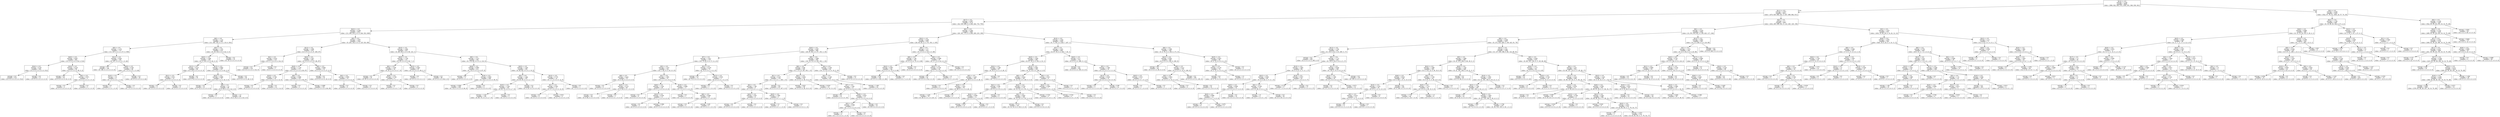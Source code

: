digraph Tree {
node [shape=box] ;
0 [label="X[14] <= 0.5\nentropy = 3.169\nsamples = 8606\nvalue = [996, 922, 940, 974, 1000, 951, 946, 936, 941]"] ;
1 [label="X[11] <= 0.5\nentropy = 2.977\nsamples = 6671\nvalue = [474, 825, 862, 921, 0, 927, 889, 862, 911]"] ;
0 -> 1 [labeldistance=2.5, labelangle=45, headlabel="True"] ;
2 [label="X[17] <= 0.5\nentropy = 2.597\nsamples = 3714\nvalue = [42, 530, 406, 0, 0, 804, 444, 733, 755]"] ;
1 -> 2 ;
3 [label="X[23] <= 0.5\nentropy = 2.249\nsamples = 2031\nvalue = [13, 369, 233, 0, 0, 0, 244, 523, 649]"] ;
2 -> 3 ;
4 [label="X[8] <= 0.5\nentropy = 1.731\nsamples = 989\nvalue = [13, 166, 130, 0, 0, 0, 119, 0, 561]"] ;
3 -> 4 ;
5 [label="X[5] <= 0.5\nentropy = 1.172\nsamples = 775\nvalue = [13, 147, 0, 0, 0, 0, 57, 0, 558]"] ;
4 -> 5 ;
6 [label="X[20] <= 0.5\nentropy = 0.607\nsamples = 583\nvalue = [13, 0, 0, 0, 0, 0, 56, 0, 514]"] ;
5 -> 6 ;
7 [label="X[24] <= 0.5\nentropy = 0.167\nsamples = 525\nvalue = [13, 0, 0, 0, 0, 0, 0, 0, 512]"] ;
6 -> 7 ;
8 [label="entropy = 0.0\nsamples = 512\nvalue = [0, 0, 0, 0, 0, 0, 0, 0, 512]"] ;
7 -> 8 ;
9 [label="entropy = 0.0\nsamples = 13\nvalue = [13, 0, 0, 0, 0, 0, 0, 0, 0]"] ;
7 -> 9 ;
10 [label="X[16] <= 0.5\nentropy = 0.216\nsamples = 58\nvalue = [0, 0, 0, 0, 0, 0, 56, 0, 2]"] ;
6 -> 10 ;
11 [label="entropy = 0.0\nsamples = 53\nvalue = [0, 0, 0, 0, 0, 0, 53, 0, 0]"] ;
10 -> 11 ;
12 [label="X[6] <= 0.5\nentropy = 0.971\nsamples = 5\nvalue = [0, 0, 0, 0, 0, 0, 3, 0, 2]"] ;
10 -> 12 ;
13 [label="entropy = 0.0\nsamples = 2\nvalue = [0, 0, 0, 0, 0, 0, 0, 0, 2]"] ;
12 -> 13 ;
14 [label="entropy = 0.0\nsamples = 3\nvalue = [0, 0, 0, 0, 0, 0, 3, 0, 0]"] ;
12 -> 14 ;
15 [label="X[12] <= 0.5\nentropy = 0.822\nsamples = 192\nvalue = [0, 147, 0, 0, 0, 0, 1, 0, 44]"] ;
5 -> 15 ;
16 [label="entropy = 0.0\nsamples = 146\nvalue = [0, 146, 0, 0, 0, 0, 0, 0, 0]"] ;
15 -> 16 ;
17 [label="X[26] <= 0.5\nentropy = 0.301\nsamples = 46\nvalue = [0, 1, 0, 0, 0, 0, 1, 0, 44]"] ;
15 -> 17 ;
18 [label="X[19] <= 0.5\nentropy = 1.0\nsamples = 2\nvalue = [0, 1, 0, 0, 0, 0, 1, 0, 0]"] ;
17 -> 18 ;
19 [label="entropy = 0.0\nsamples = 1\nvalue = [0, 0, 0, 0, 0, 0, 1, 0, 0]"] ;
18 -> 19 ;
20 [label="entropy = 0.0\nsamples = 1\nvalue = [0, 1, 0, 0, 0, 0, 0, 0, 0]"] ;
18 -> 20 ;
21 [label="entropy = 0.0\nsamples = 44\nvalue = [0, 0, 0, 0, 0, 0, 0, 0, 44]"] ;
17 -> 21 ;
22 [label="X[5] <= 0.5\nentropy = 1.351\nsamples = 214\nvalue = [0, 19, 130, 0, 0, 0, 62, 0, 3]"] ;
4 -> 22 ;
23 [label="X[20] <= 0.5\nentropy = 1.008\nsamples = 195\nvalue = [0, 0, 130, 0, 0, 0, 62, 0, 3]"] ;
22 -> 23 ;
24 [label="X[13] <= 0.5\nentropy = 0.215\nsamples = 88\nvalue = [0, 0, 85, 0, 0, 0, 0, 0, 3]"] ;
23 -> 24 ;
25 [label="X[21] <= 0.5\nentropy = 0.811\nsamples = 12\nvalue = [0, 0, 9, 0, 0, 0, 0, 0, 3]"] ;
24 -> 25 ;
26 [label="entropy = 0.0\nsamples = 3\nvalue = [0, 0, 0, 0, 0, 0, 0, 0, 3]"] ;
25 -> 26 ;
27 [label="entropy = 0.0\nsamples = 9\nvalue = [0, 0, 9, 0, 0, 0, 0, 0, 0]"] ;
25 -> 27 ;
28 [label="entropy = 0.0\nsamples = 76\nvalue = [0, 0, 76, 0, 0, 0, 0, 0, 0]"] ;
24 -> 28 ;
29 [label="X[15] <= 0.5\nentropy = 0.982\nsamples = 107\nvalue = [0, 0, 45, 0, 0, 0, 62, 0, 0]"] ;
23 -> 29 ;
30 [label="X[22] <= 0.5\nentropy = 0.986\nsamples = 79\nvalue = [0, 0, 45, 0, 0, 0, 34, 0, 0]"] ;
29 -> 30 ;
31 [label="entropy = 0.0\nsamples = 10\nvalue = [0, 0, 10, 0, 0, 0, 0, 0, 0]"] ;
30 -> 31 ;
32 [label="X[9] <= 0.5\nentropy = 1.0\nsamples = 69\nvalue = [0, 0, 35, 0, 0, 0, 34, 0, 0]"] ;
30 -> 32 ;
33 [label="entropy = 0.0\nsamples = 1\nvalue = [0, 0, 1, 0, 0, 0, 0, 0, 0]"] ;
32 -> 33 ;
34 [label="entropy = 1.0\nsamples = 68\nvalue = [0, 0, 34, 0, 0, 0, 34, 0, 0]"] ;
32 -> 34 ;
35 [label="entropy = 0.0\nsamples = 28\nvalue = [0, 0, 0, 0, 0, 0, 28, 0, 0]"] ;
29 -> 35 ;
36 [label="entropy = 0.0\nsamples = 19\nvalue = [0, 19, 0, 0, 0, 0, 0, 0, 0]"] ;
22 -> 36 ;
37 [label="X[5] <= 0.5\nentropy = 1.957\nsamples = 1042\nvalue = [0, 203, 103, 0, 0, 0, 125, 523, 88]"] ;
3 -> 37 ;
38 [label="X[12] <= 0.5\nentropy = 1.008\nsamples = 519\nvalue = [0, 0, 5, 0, 0, 0, 27, 400, 87]"] ;
37 -> 38 ;
39 [label="X[2] <= 0.5\nentropy = 0.031\nsamples = 315\nvalue = [0, 0, 1, 0, 0, 0, 0, 314, 0]"] ;
38 -> 39 ;
40 [label="entropy = 0.0\nsamples = 314\nvalue = [0, 0, 0, 0, 0, 0, 0, 314, 0]"] ;
39 -> 40 ;
41 [label="entropy = 0.0\nsamples = 1\nvalue = [0, 0, 1, 0, 0, 0, 0, 0, 0]"] ;
39 -> 41 ;
42 [label="X[20] <= 0.5\nentropy = 1.547\nsamples = 204\nvalue = [0, 0, 4, 0, 0, 0, 27, 86, 87]"] ;
38 -> 42 ;
43 [label="X[26] <= 0.5\nentropy = 1.135\nsamples = 171\nvalue = [0, 0, 4, 0, 0, 0, 0, 80, 87]"] ;
42 -> 43 ;
44 [label="X[19] <= 0.5\nentropy = 0.764\nsamples = 18\nvalue = [0, 0, 4, 0, 0, 0, 0, 14, 0]"] ;
43 -> 44 ;
45 [label="entropy = 0.0\nsamples = 4\nvalue = [0, 0, 4, 0, 0, 0, 0, 0, 0]"] ;
44 -> 45 ;
46 [label="entropy = 0.0\nsamples = 14\nvalue = [0, 0, 0, 0, 0, 0, 0, 14, 0]"] ;
44 -> 46 ;
47 [label="X[9] <= 0.5\nentropy = 0.986\nsamples = 153\nvalue = [0, 0, 0, 0, 0, 0, 0, 66, 87]"] ;
43 -> 47 ;
48 [label="entropy = 0.0\nsamples = 2\nvalue = [0, 0, 0, 0, 0, 0, 0, 0, 2]"] ;
47 -> 48 ;
49 [label="entropy = 0.989\nsamples = 151\nvalue = [0, 0, 0, 0, 0, 0, 0, 66, 85]"] ;
47 -> 49 ;
50 [label="X[9] <= 0.5\nentropy = 0.684\nsamples = 33\nvalue = [0, 0, 0, 0, 0, 0, 27, 6, 0]"] ;
42 -> 50 ;
51 [label="entropy = 0.0\nsamples = 19\nvalue = [0, 0, 0, 0, 0, 0, 19, 0, 0]"] ;
50 -> 51 ;
52 [label="X[4] <= 0.5\nentropy = 0.985\nsamples = 14\nvalue = [0, 0, 0, 0, 0, 0, 8, 6, 0]"] ;
50 -> 52 ;
53 [label="entropy = 0.0\nsamples = 6\nvalue = [0, 0, 0, 0, 0, 0, 0, 6, 0]"] ;
52 -> 53 ;
54 [label="entropy = 0.0\nsamples = 8\nvalue = [0, 0, 0, 0, 0, 0, 8, 0, 0]"] ;
52 -> 54 ;
55 [label="X[16] <= 0.5\nentropy = 1.944\nsamples = 523\nvalue = [0, 203, 98, 0, 0, 0, 98, 123, 1]"] ;
37 -> 55 ;
56 [label="X[20] <= 0.5\nentropy = 1.156\nsamples = 131\nvalue = [0, 25, 2, 0, 0, 0, 96, 7, 1]"] ;
55 -> 56 ;
57 [label="X[0] <= 0.5\nentropy = 1.036\nsamples = 34\nvalue = [0, 25, 2, 0, 0, 0, 0, 7, 0]"] ;
56 -> 57 ;
58 [label="entropy = 0.0\nsamples = 25\nvalue = [0, 25, 0, 0, 0, 0, 0, 0, 0]"] ;
57 -> 58 ;
59 [label="X[26] <= 0.5\nentropy = 0.764\nsamples = 9\nvalue = [0, 0, 2, 0, 0, 0, 0, 7, 0]"] ;
57 -> 59 ;
60 [label="entropy = 0.0\nsamples = 7\nvalue = [0, 0, 0, 0, 0, 0, 0, 7, 0]"] ;
59 -> 60 ;
61 [label="entropy = 0.0\nsamples = 2\nvalue = [0, 0, 2, 0, 0, 0, 0, 0, 0]"] ;
59 -> 61 ;
62 [label="X[10] <= 0.5\nentropy = 0.083\nsamples = 97\nvalue = [0, 0, 0, 0, 0, 0, 96, 0, 1]"] ;
56 -> 62 ;
63 [label="entropy = 0.0\nsamples = 1\nvalue = [0, 0, 0, 0, 0, 0, 0, 0, 1]"] ;
62 -> 63 ;
64 [label="entropy = 0.0\nsamples = 96\nvalue = [0, 0, 0, 0, 0, 0, 96, 0, 0]"] ;
62 -> 64 ;
65 [label="X[8] <= 0.5\nentropy = 1.573\nsamples = 392\nvalue = [0, 178, 96, 0, 0, 0, 2, 116, 0]"] ;
55 -> 65 ;
66 [label="X[26] <= 0.5\nentropy = 0.995\nsamples = 211\nvalue = [0, 114, 0, 0, 0, 0, 0, 97, 0]"] ;
65 -> 66 ;
67 [label="entropy = 0.0\nsamples = 3\nvalue = [0, 0, 0, 0, 0, 0, 0, 3, 0]"] ;
66 -> 67 ;
68 [label="X[18] <= 0.5\nentropy = 0.993\nsamples = 208\nvalue = [0, 114, 0, 0, 0, 0, 0, 94, 0]"] ;
66 -> 68 ;
69 [label="entropy = 0.994\nsamples = 206\nvalue = [0, 112, 0, 0, 0, 0, 0, 94, 0]"] ;
68 -> 69 ;
70 [label="entropy = 0.0\nsamples = 2\nvalue = [0, 2, 0, 0, 0, 0, 0, 0, 0]"] ;
68 -> 70 ;
71 [label="X[25] <= 0.5\nentropy = 1.429\nsamples = 181\nvalue = [0, 64, 96, 0, 0, 0, 2, 19, 0]"] ;
65 -> 71 ;
72 [label="X[0] <= 0.5\nentropy = 1.262\nsamples = 167\nvalue = [0, 63, 95, 0, 0, 0, 2, 7, 0]"] ;
71 -> 72 ;
73 [label="X[19] <= 0.5\nentropy = 1.324\nsamples = 142\nvalue = [0, 63, 70, 0, 0, 0, 2, 7, 0]"] ;
72 -> 73 ;
74 [label="entropy = 1.327\nsamples = 139\nvalue = [0, 60, 70, 0, 0, 0, 2, 7, 0]"] ;
73 -> 74 ;
75 [label="entropy = 0.0\nsamples = 3\nvalue = [0, 3, 0, 0, 0, 0, 0, 0, 0]"] ;
73 -> 75 ;
76 [label="entropy = 0.0\nsamples = 25\nvalue = [0, 0, 25, 0, 0, 0, 0, 0, 0]"] ;
72 -> 76 ;
77 [label="X[10] <= 0.5\nentropy = 0.735\nsamples = 14\nvalue = [0, 1, 1, 0, 0, 0, 0, 12, 0]"] ;
71 -> 77 ;
78 [label="X[1] <= 0.5\nentropy = 0.391\nsamples = 13\nvalue = [0, 0, 1, 0, 0, 0, 0, 12, 0]"] ;
77 -> 78 ;
79 [label="entropy = 0.0\nsamples = 9\nvalue = [0, 0, 0, 0, 0, 0, 0, 9, 0]"] ;
78 -> 79 ;
80 [label="entropy = 0.811\nsamples = 4\nvalue = [0, 0, 1, 0, 0, 0, 0, 3, 0]"] ;
78 -> 80 ;
81 [label="entropy = 0.0\nsamples = 1\nvalue = [0, 1, 0, 0, 0, 0, 0, 0, 0]"] ;
77 -> 81 ;
82 [label="X[0] <= 0.5\nentropy = 2.262\nsamples = 1683\nvalue = [29, 161, 173, 0, 0, 804, 200, 210, 106]"] ;
2 -> 82 ;
83 [label="X[22] <= 0.5\nentropy = 2.424\nsamples = 678\nvalue = [29, 90, 83, 0, 0, 175, 193, 3, 105]"] ;
82 -> 83 ;
84 [label="X[20] <= 0.5\nentropy = 2.267\nsamples = 468\nvalue = [29, 87, 80, 0, 0, 57, 193, 3, 19]"] ;
83 -> 84 ;
85 [label="X[7] <= 0.5\nentropy = 1.911\nsamples = 176\nvalue = [10, 73, 65, 0, 0, 17, 0, 2, 9]"] ;
84 -> 85 ;
86 [label="X[5] <= 0.5\nentropy = 1.537\nsamples = 101\nvalue = [10, 1, 65, 0, 0, 16, 0, 0, 9]"] ;
85 -> 86 ;
87 [label="X[8] <= 0.5\nentropy = 0.422\nsamples = 70\nvalue = [0, 0, 64, 0, 0, 6, 0, 0, 0]"] ;
86 -> 87 ;
88 [label="entropy = 0.0\nsamples = 5\nvalue = [0, 0, 0, 0, 0, 5, 0, 0, 0]"] ;
87 -> 88 ;
89 [label="X[25] <= 0.5\nentropy = 0.115\nsamples = 65\nvalue = [0, 0, 64, 0, 0, 1, 0, 0, 0]"] ;
87 -> 89 ;
90 [label="entropy = 0.0\nsamples = 64\nvalue = [0, 0, 64, 0, 0, 0, 0, 0, 0]"] ;
89 -> 90 ;
91 [label="entropy = 0.0\nsamples = 1\nvalue = [0, 0, 0, 0, 0, 1, 0, 0, 0]"] ;
89 -> 91 ;
92 [label="X[1] <= 0.5\nentropy = 1.891\nsamples = 31\nvalue = [10, 1, 1, 0, 0, 10, 0, 0, 9]"] ;
86 -> 92 ;
93 [label="X[26] <= 0.5\nentropy = 1.234\nsamples = 20\nvalue = [10, 0, 1, 0, 0, 9, 0, 0, 0]"] ;
92 -> 93 ;
94 [label="entropy = 0.0\nsamples = 9\nvalue = [0, 0, 0, 0, 0, 9, 0, 0, 0]"] ;
93 -> 94 ;
95 [label="X[18] <= 0.5\nentropy = 0.439\nsamples = 11\nvalue = [10, 0, 1, 0, 0, 0, 0, 0, 0]"] ;
93 -> 95 ;
96 [label="entropy = 0.0\nsamples = 4\nvalue = [4, 0, 0, 0, 0, 0, 0, 0, 0]"] ;
95 -> 96 ;
97 [label="entropy = 0.592\nsamples = 7\nvalue = [6, 0, 1, 0, 0, 0, 0, 0, 0]"] ;
95 -> 97 ;
98 [label="X[18] <= 0.5\nentropy = 0.866\nsamples = 11\nvalue = [0, 1, 0, 0, 0, 1, 0, 0, 9]"] ;
92 -> 98 ;
99 [label="entropy = 0.0\nsamples = 1\nvalue = [0, 1, 0, 0, 0, 0, 0, 0, 0]"] ;
98 -> 99 ;
100 [label="X[6] <= 0.5\nentropy = 0.469\nsamples = 10\nvalue = [0, 0, 0, 0, 0, 1, 0, 0, 9]"] ;
98 -> 100 ;
101 [label="entropy = 0.0\nsamples = 4\nvalue = [0, 0, 0, 0, 0, 0, 0, 0, 4]"] ;
100 -> 101 ;
102 [label="entropy = 0.65\nsamples = 6\nvalue = [0, 0, 0, 0, 0, 1, 0, 0, 5]"] ;
100 -> 102 ;
103 [label="X[3] <= 0.5\nentropy = 0.279\nsamples = 75\nvalue = [0, 72, 0, 0, 0, 1, 0, 2, 0]"] ;
85 -> 103 ;
104 [label="entropy = 0.0\nsamples = 72\nvalue = [0, 72, 0, 0, 0, 0, 0, 0, 0]"] ;
103 -> 104 ;
105 [label="X[12] <= 0.5\nentropy = 0.918\nsamples = 3\nvalue = [0, 0, 0, 0, 0, 1, 0, 2, 0]"] ;
103 -> 105 ;
106 [label="entropy = 0.0\nsamples = 1\nvalue = [0, 0, 0, 0, 0, 1, 0, 0, 0]"] ;
105 -> 106 ;
107 [label="entropy = 0.0\nsamples = 2\nvalue = [0, 0, 0, 0, 0, 0, 0, 2, 0]"] ;
105 -> 107 ;
108 [label="X[9] <= 0.5\nentropy = 1.669\nsamples = 292\nvalue = [19, 14, 15, 0, 0, 40, 193, 1, 10]"] ;
84 -> 108 ;
109 [label="X[6] <= 0.5\nentropy = 0.89\nsamples = 230\nvalue = [5, 1, 0, 0, 0, 40, 183, 1, 0]"] ;
108 -> 109 ;
110 [label="X[1] <= 0.5\nentropy = 0.337\nsamples = 176\nvalue = [5, 1, 0, 0, 0, 1, 168, 1, 0]"] ;
109 -> 110 ;
111 [label="X[3] <= 0.5\nentropy = 1.88\nsamples = 9\nvalue = [5, 1, 0, 0, 0, 1, 1, 1, 0]"] ;
110 -> 111 ;
112 [label="X[25] <= 0.5\nentropy = 0.65\nsamples = 6\nvalue = [5, 1, 0, 0, 0, 0, 0, 0, 0]"] ;
111 -> 112 ;
113 [label="entropy = 0.0\nsamples = 5\nvalue = [5, 0, 0, 0, 0, 0, 0, 0, 0]"] ;
112 -> 113 ;
114 [label="entropy = 0.0\nsamples = 1\nvalue = [0, 1, 0, 0, 0, 0, 0, 0, 0]"] ;
112 -> 114 ;
115 [label="X[25] <= 0.5\nentropy = 1.585\nsamples = 3\nvalue = [0, 0, 0, 0, 0, 1, 1, 1, 0]"] ;
111 -> 115 ;
116 [label="entropy = 1.0\nsamples = 2\nvalue = [0, 0, 0, 0, 0, 1, 1, 0, 0]"] ;
115 -> 116 ;
117 [label="entropy = 0.0\nsamples = 1\nvalue = [0, 0, 0, 0, 0, 0, 0, 1, 0]"] ;
115 -> 117 ;
118 [label="entropy = 0.0\nsamples = 167\nvalue = [0, 0, 0, 0, 0, 0, 167, 0, 0]"] ;
110 -> 118 ;
119 [label="X[21] <= 0.5\nentropy = 0.852\nsamples = 54\nvalue = [0, 0, 0, 0, 0, 39, 15, 0, 0]"] ;
109 -> 119 ;
120 [label="entropy = 0.821\nsamples = 39\nvalue = [0, 0, 0, 0, 0, 29, 10, 0, 0]"] ;
119 -> 120 ;
121 [label="entropy = 0.918\nsamples = 15\nvalue = [0, 0, 0, 0, 0, 10, 5, 0, 0]"] ;
119 -> 121 ;
122 [label="X[4] <= 0.5\nentropy = 2.302\nsamples = 62\nvalue = [14, 13, 15, 0, 0, 0, 10, 0, 10]"] ;
108 -> 122 ;
123 [label="X[2] <= 0.5\nentropy = 2.148\nsamples = 49\nvalue = [14, 13, 2, 0, 0, 0, 10, 0, 10]"] ;
122 -> 123 ;
124 [label="X[7] <= 0.5\nentropy = 1.541\nsamples = 27\nvalue = [0, 11, 0, 0, 0, 0, 6, 0, 10]"] ;
123 -> 124 ;
125 [label="entropy = 0.0\nsamples = 10\nvalue = [0, 0, 0, 0, 0, 0, 0, 0, 10]"] ;
124 -> 125 ;
126 [label="X[26] <= 0.5\nentropy = 0.937\nsamples = 17\nvalue = [0, 11, 0, 0, 0, 0, 6, 0, 0]"] ;
124 -> 126 ;
127 [label="X[3] <= 0.5\nentropy = 0.592\nsamples = 7\nvalue = [0, 1, 0, 0, 0, 0, 6, 0, 0]"] ;
126 -> 127 ;
128 [label="entropy = 1.0\nsamples = 2\nvalue = [0, 1, 0, 0, 0, 0, 1, 0, 0]"] ;
127 -> 128 ;
129 [label="entropy = 0.0\nsamples = 5\nvalue = [0, 0, 0, 0, 0, 0, 5, 0, 0]"] ;
127 -> 129 ;
130 [label="entropy = 0.0\nsamples = 10\nvalue = [0, 10, 0, 0, 0, 0, 0, 0, 0]"] ;
126 -> 130 ;
131 [label="entropy = 1.491\nsamples = 22\nvalue = [14, 2, 2, 0, 0, 0, 4, 0, 0]"] ;
123 -> 131 ;
132 [label="entropy = 0.0\nsamples = 13\nvalue = [0, 0, 13, 0, 0, 0, 0, 0, 0]"] ;
122 -> 132 ;
133 [label="X[9] <= 0.5\nentropy = 1.17\nsamples = 210\nvalue = [0, 3, 3, 0, 0, 118, 0, 0, 86]"] ;
83 -> 133 ;
134 [label="X[8] <= 0.5\nentropy = 1.08\nsamples = 163\nvalue = [0, 0, 2, 0, 0, 75, 0, 0, 86]"] ;
133 -> 134 ;
135 [label="X[24] <= 0.5\nentropy = 0.997\nsamples = 161\nvalue = [0, 0, 0, 0, 0, 75, 0, 0, 86]"] ;
134 -> 135 ;
136 [label="entropy = 0.99\nsamples = 154\nvalue = [0, 0, 0, 0, 0, 68, 0, 0, 86]"] ;
135 -> 136 ;
137 [label="entropy = 0.0\nsamples = 7\nvalue = [0, 0, 0, 0, 0, 7, 0, 0, 0]"] ;
135 -> 137 ;
138 [label="entropy = 0.0\nsamples = 2\nvalue = [0, 0, 2, 0, 0, 0, 0, 0, 0]"] ;
134 -> 138 ;
139 [label="X[6] <= 0.5\nentropy = 0.489\nsamples = 47\nvalue = [0, 3, 1, 0, 0, 43, 0, 0, 0]"] ;
133 -> 139 ;
140 [label="X[25] <= 0.5\nentropy = 0.156\nsamples = 44\nvalue = [0, 0, 1, 0, 0, 43, 0, 0, 0]"] ;
139 -> 140 ;
141 [label="entropy = 0.0\nsamples = 42\nvalue = [0, 0, 0, 0, 0, 42, 0, 0, 0]"] ;
140 -> 141 ;
142 [label="entropy = 1.0\nsamples = 2\nvalue = [0, 0, 1, 0, 0, 1, 0, 0, 0]"] ;
140 -> 142 ;
143 [label="entropy = 0.0\nsamples = 3\nvalue = [0, 3, 0, 0, 0, 0, 0, 0, 0]"] ;
139 -> 143 ;
144 [label="X[19] <= 0.5\nentropy = 1.534\nsamples = 1005\nvalue = [0, 71, 90, 0, 0, 629, 7, 207, 1]"] ;
82 -> 144 ;
145 [label="X[7] <= 0.5\nentropy = 1.031\nsamples = 656\nvalue = [0, 67, 16, 0, 0, 529, 7, 36, 1]"] ;
144 -> 145 ;
146 [label="X[20] <= 0.5\nentropy = 1.626\nsamples = 282\nvalue = [0, 67, 16, 0, 0, 163, 2, 33, 1]"] ;
145 -> 146 ;
147 [label="X[22] <= 0.5\nentropy = 1.186\nsamples = 87\nvalue = [0, 55, 0, 0, 0, 3, 0, 28, 1]"] ;
146 -> 147 ;
148 [label="X[5] <= 0.5\nentropy = 1.229\nsamples = 80\nvalue = [0, 48, 0, 0, 0, 3, 0, 28, 1]"] ;
147 -> 148 ;
149 [label="entropy = 0.0\nsamples = 2\nvalue = [0, 0, 0, 0, 0, 0, 0, 2, 0]"] ;
148 -> 149 ;
150 [label="X[25] <= 0.5\nentropy = 1.221\nsamples = 78\nvalue = [0, 48, 0, 0, 0, 3, 0, 26, 1]"] ;
148 -> 150 ;
151 [label="entropy = 1.234\nsamples = 76\nvalue = [0, 46, 0, 0, 0, 3, 0, 26, 1]"] ;
150 -> 151 ;
152 [label="entropy = 0.0\nsamples = 2\nvalue = [0, 2, 0, 0, 0, 0, 0, 0, 0]"] ;
150 -> 152 ;
153 [label="entropy = 0.0\nsamples = 7\nvalue = [0, 7, 0, 0, 0, 0, 0, 0, 0]"] ;
147 -> 153 ;
154 [label="X[12] <= 0.5\nentropy = 0.981\nsamples = 195\nvalue = [0, 12, 16, 0, 0, 160, 2, 5, 0]"] ;
146 -> 154 ;
155 [label="X[8] <= 0.5\nentropy = 0.812\nsamples = 187\nvalue = [0, 12, 10, 0, 0, 160, 0, 5, 0]"] ;
154 -> 155 ;
156 [label="X[21] <= 0.5\nentropy = 0.89\nsamples = 13\nvalue = [0, 0, 0, 0, 0, 9, 0, 4, 0]"] ;
155 -> 156 ;
157 [label="X[24] <= 0.5\nentropy = 0.946\nsamples = 11\nvalue = [0, 0, 0, 0, 0, 7, 0, 4, 0]"] ;
156 -> 157 ;
158 [label="entropy = 0.971\nsamples = 10\nvalue = [0, 0, 0, 0, 0, 6, 0, 4, 0]"] ;
157 -> 158 ;
159 [label="entropy = 0.0\nsamples = 1\nvalue = [0, 0, 0, 0, 0, 1, 0, 0, 0]"] ;
157 -> 159 ;
160 [label="entropy = 0.0\nsamples = 2\nvalue = [0, 0, 0, 0, 0, 2, 0, 0, 0]"] ;
156 -> 160 ;
161 [label="X[24] <= 0.5\nentropy = 0.723\nsamples = 174\nvalue = [0, 12, 10, 0, 0, 151, 0, 1, 0]"] ;
155 -> 161 ;
162 [label="X[4] <= 0.5\nentropy = 0.687\nsamples = 169\nvalue = [0, 12, 10, 0, 0, 147, 0, 0, 0]"] ;
161 -> 162 ;
163 [label="entropy = 0.711\nsamples = 161\nvalue = [0, 12, 10, 0, 0, 139, 0, 0, 0]"] ;
162 -> 163 ;
164 [label="entropy = 0.0\nsamples = 8\nvalue = [0, 0, 0, 0, 0, 8, 0, 0, 0]"] ;
162 -> 164 ;
165 [label="entropy = 0.722\nsamples = 5\nvalue = [0, 0, 0, 0, 0, 4, 0, 1, 0]"] ;
161 -> 165 ;
166 [label="X[6] <= 0.5\nentropy = 0.811\nsamples = 8\nvalue = [0, 0, 6, 0, 0, 0, 2, 0, 0]"] ;
154 -> 166 ;
167 [label="X[22] <= 0.5\nentropy = 0.592\nsamples = 7\nvalue = [0, 0, 6, 0, 0, 0, 1, 0, 0]"] ;
166 -> 167 ;
168 [label="entropy = 0.722\nsamples = 5\nvalue = [0, 0, 4, 0, 0, 0, 1, 0, 0]"] ;
167 -> 168 ;
169 [label="entropy = 0.0\nsamples = 2\nvalue = [0, 0, 2, 0, 0, 0, 0, 0, 0]"] ;
167 -> 169 ;
170 [label="entropy = 0.0\nsamples = 1\nvalue = [0, 0, 0, 0, 0, 0, 1, 0, 0]"] ;
166 -> 170 ;
171 [label="X[20] <= 0.5\nentropy = 0.17\nsamples = 374\nvalue = [0, 0, 0, 0, 0, 366, 5, 3, 0]"] ;
145 -> 171 ;
172 [label="entropy = 0.0\nsamples = 355\nvalue = [0, 0, 0, 0, 0, 355, 0, 0, 0]"] ;
171 -> 172 ;
173 [label="X[5] <= 0.5\nentropy = 1.384\nsamples = 19\nvalue = [0, 0, 0, 0, 0, 11, 5, 3, 0]"] ;
171 -> 173 ;
174 [label="X[13] <= 0.5\nentropy = 0.918\nsamples = 15\nvalue = [0, 0, 0, 0, 0, 10, 5, 0, 0]"] ;
173 -> 174 ;
175 [label="entropy = 0.0\nsamples = 3\nvalue = [0, 0, 0, 0, 0, 3, 0, 0, 0]"] ;
174 -> 175 ;
176 [label="entropy = 0.98\nsamples = 12\nvalue = [0, 0, 0, 0, 0, 7, 5, 0, 0]"] ;
174 -> 176 ;
177 [label="X[25] <= 0.5\nentropy = 0.811\nsamples = 4\nvalue = [0, 0, 0, 0, 0, 1, 0, 3, 0]"] ;
173 -> 177 ;
178 [label="entropy = 0.0\nsamples = 1\nvalue = [0, 0, 0, 0, 0, 1, 0, 0, 0]"] ;
177 -> 178 ;
179 [label="entropy = 0.0\nsamples = 3\nvalue = [0, 0, 0, 0, 0, 0, 0, 3, 0]"] ;
177 -> 179 ;
180 [label="X[8] <= 0.5\nentropy = 1.569\nsamples = 349\nvalue = [0, 4, 74, 0, 0, 100, 0, 171, 0]"] ;
144 -> 180 ;
181 [label="X[23] <= 0.5\nentropy = 0.952\nsamples = 269\nvalue = [0, 0, 0, 0, 0, 100, 0, 169, 0]"] ;
180 -> 181 ;
182 [label="entropy = 0.0\nsamples = 90\nvalue = [0, 0, 0, 0, 0, 90, 0, 0, 0]"] ;
181 -> 182 ;
183 [label="X[6] <= 0.5\nentropy = 0.311\nsamples = 179\nvalue = [0, 0, 0, 0, 0, 10, 0, 169, 0]"] ;
181 -> 183 ;
184 [label="X[4] <= 0.5\nentropy = 0.863\nsamples = 14\nvalue = [0, 0, 0, 0, 0, 10, 0, 4, 0]"] ;
183 -> 184 ;
185 [label="entropy = 0.0\nsamples = 4\nvalue = [0, 0, 0, 0, 0, 0, 0, 4, 0]"] ;
184 -> 185 ;
186 [label="entropy = 0.0\nsamples = 10\nvalue = [0, 0, 0, 0, 0, 10, 0, 0, 0]"] ;
184 -> 186 ;
187 [label="entropy = 0.0\nsamples = 165\nvalue = [0, 0, 0, 0, 0, 0, 0, 165, 0]"] ;
183 -> 187 ;
188 [label="X[25] <= 0.5\nentropy = 0.453\nsamples = 80\nvalue = [0, 4, 74, 0, 0, 0, 0, 2, 0]"] ;
180 -> 188 ;
189 [label="X[4] <= 0.5\nentropy = 0.176\nsamples = 76\nvalue = [0, 0, 74, 0, 0, 0, 0, 2, 0]"] ;
188 -> 189 ;
190 [label="entropy = 0.0\nsamples = 72\nvalue = [0, 0, 72, 0, 0, 0, 0, 0, 0]"] ;
189 -> 190 ;
191 [label="entropy = 1.0\nsamples = 4\nvalue = [0, 0, 2, 0, 0, 0, 0, 2, 0]"] ;
189 -> 191 ;
192 [label="entropy = 0.0\nsamples = 4\nvalue = [0, 4, 0, 0, 0, 0, 0, 0, 0]"] ;
188 -> 192 ;
193 [label="X[2] <= 0.5\nentropy = 2.7\nsamples = 2957\nvalue = [432, 295, 456, 921, 0, 123, 445, 129, 156]"] ;
1 -> 193 ;
194 [label="X[6] <= 0.5\nentropy = 2.435\nsamples = 2382\nvalue = [0, 276, 416, 897, 0, 109, 423, 117, 144]"] ;
193 -> 194 ;
195 [label="X[8] <= 0.5\nentropy = 2.528\nsamples = 1837\nvalue = [0, 272, 416, 448, 0, 109, 423, 91, 78]"] ;
194 -> 195 ;
196 [label="X[12] <= 0.5\nentropy = 1.744\nsamples = 541\nvalue = [0, 135, 0, 62, 0, 23, 299, 5, 17]"] ;
195 -> 196 ;
197 [label="entropy = 0.0\nsamples = 295\nvalue = [0, 0, 0, 0, 0, 0, 295, 0, 0]"] ;
196 -> 197 ;
198 [label="X[5] <= 0.5\nentropy = 1.773\nsamples = 246\nvalue = [0, 135, 0, 62, 0, 23, 4, 5, 17]"] ;
196 -> 198 ;
199 [label="X[16] <= 0.5\nentropy = 1.682\nsamples = 86\nvalue = [0, 0, 0, 47, 0, 17, 4, 1, 17]"] ;
198 -> 199 ;
200 [label="X[23] <= 0.5\nentropy = 0.944\nsamples = 64\nvalue = [0, 0, 0, 46, 0, 17, 0, 1, 0]"] ;
199 -> 200 ;
201 [label="X[25] <= 0.5\nentropy = 0.828\nsamples = 23\nvalue = [0, 0, 0, 6, 0, 17, 0, 0, 0]"] ;
200 -> 201 ;
202 [label="X[20] <= 0.5\nentropy = 0.996\nsamples = 13\nvalue = [0, 0, 0, 6, 0, 7, 0, 0, 0]"] ;
201 -> 202 ;
203 [label="entropy = 1.0\nsamples = 8\nvalue = [0, 0, 0, 4, 0, 4, 0, 0, 0]"] ;
202 -> 203 ;
204 [label="entropy = 0.971\nsamples = 5\nvalue = [0, 0, 0, 2, 0, 3, 0, 0, 0]"] ;
202 -> 204 ;
205 [label="entropy = 0.0\nsamples = 10\nvalue = [0, 0, 0, 0, 0, 10, 0, 0, 0]"] ;
201 -> 205 ;
206 [label="X[4] <= 0.5\nentropy = 0.165\nsamples = 41\nvalue = [0, 0, 0, 40, 0, 0, 0, 1, 0]"] ;
200 -> 206 ;
207 [label="entropy = 1.0\nsamples = 2\nvalue = [0, 0, 0, 1, 0, 0, 0, 1, 0]"] ;
206 -> 207 ;
208 [label="entropy = 0.0\nsamples = 39\nvalue = [0, 0, 0, 39, 0, 0, 0, 0, 0]"] ;
206 -> 208 ;
209 [label="X[18] <= 0.5\nentropy = 0.937\nsamples = 22\nvalue = [0, 0, 0, 1, 0, 0, 4, 0, 17]"] ;
199 -> 209 ;
210 [label="entropy = 0.722\nsamples = 5\nvalue = [0, 0, 0, 1, 0, 0, 4, 0, 0]"] ;
209 -> 210 ;
211 [label="entropy = 0.0\nsamples = 17\nvalue = [0, 0, 0, 0, 0, 0, 0, 0, 17]"] ;
209 -> 211 ;
212 [label="X[1] <= 0.5\nentropy = 0.838\nsamples = 160\nvalue = [0, 135, 0, 15, 0, 6, 0, 4, 0]"] ;
198 -> 212 ;
213 [label="X[23] <= 0.5\nentropy = 1.359\nsamples = 25\nvalue = [0, 0, 0, 15, 0, 6, 0, 4, 0]"] ;
212 -> 213 ;
214 [label="entropy = 0.0\nsamples = 15\nvalue = [0, 0, 0, 15, 0, 0, 0, 0, 0]"] ;
213 -> 214 ;
215 [label="entropy = 0.971\nsamples = 10\nvalue = [0, 0, 0, 0, 0, 6, 0, 4, 0]"] ;
213 -> 215 ;
216 [label="entropy = 0.0\nsamples = 135\nvalue = [0, 135, 0, 0, 0, 0, 0, 0, 0]"] ;
212 -> 216 ;
217 [label="X[13] <= 0.5\nentropy = 2.44\nsamples = 1296\nvalue = [0, 137, 416, 386, 0, 86, 124, 86, 61]"] ;
195 -> 217 ;
218 [label="X[5] <= 0.5\nentropy = 1.888\nsamples = 681\nvalue = [0, 41, 275, 256, 0, 69, 39, 0, 1]"] ;
217 -> 218 ;
219 [label="X[22] <= 0.5\nentropy = 1.488\nsamples = 183\nvalue = [0, 0, 114, 12, 0, 39, 18, 0, 0]"] ;
218 -> 219 ;
220 [label="X[26] <= 0.5\nentropy = 0.816\nsamples = 128\nvalue = [0, 0, 108, 1, 0, 11, 8, 0, 0]"] ;
219 -> 220 ;
221 [label="X[16] <= 0.5\nentropy = 1.219\nsamples = 20\nvalue = [0, 0, 0, 1, 0, 11, 8, 0, 0]"] ;
220 -> 221 ;
222 [label="X[3] <= 0.5\nentropy = 0.414\nsamples = 12\nvalue = [0, 0, 0, 1, 0, 11, 0, 0, 0]"] ;
221 -> 222 ;
223 [label="entropy = 0.0\nsamples = 11\nvalue = [0, 0, 0, 0, 0, 11, 0, 0, 0]"] ;
222 -> 223 ;
224 [label="entropy = 0.0\nsamples = 1\nvalue = [0, 0, 0, 1, 0, 0, 0, 0, 0]"] ;
222 -> 224 ;
225 [label="entropy = 0.0\nsamples = 8\nvalue = [0, 0, 0, 0, 0, 0, 8, 0, 0]"] ;
221 -> 225 ;
226 [label="entropy = 0.0\nsamples = 108\nvalue = [0, 0, 108, 0, 0, 0, 0, 0, 0]"] ;
220 -> 226 ;
227 [label="X[4] <= 0.5\nentropy = 1.756\nsamples = 55\nvalue = [0, 0, 6, 11, 0, 28, 10, 0, 0]"] ;
219 -> 227 ;
228 [label="X[25] <= 0.5\nentropy = 1.713\nsamples = 52\nvalue = [0, 0, 6, 8, 0, 28, 10, 0, 0]"] ;
227 -> 228 ;
229 [label="entropy = 1.714\nsamples = 46\nvalue = [0, 0, 6, 8, 0, 25, 7, 0, 0]"] ;
228 -> 229 ;
230 [label="entropy = 1.0\nsamples = 6\nvalue = [0, 0, 0, 0, 0, 3, 3, 0, 0]"] ;
228 -> 230 ;
231 [label="entropy = 0.0\nsamples = 3\nvalue = [0, 0, 0, 3, 0, 0, 0, 0, 0]"] ;
227 -> 231 ;
232 [label="X[20] <= 0.5\nentropy = 1.782\nsamples = 498\nvalue = [0, 41, 161, 244, 0, 30, 21, 0, 1]"] ;
218 -> 232 ;
233 [label="entropy = 0.0\nsamples = 84\nvalue = [0, 0, 0, 84, 0, 0, 0, 0, 0]"] ;
232 -> 233 ;
234 [label="X[16] <= 0.5\nentropy = 1.904\nsamples = 414\nvalue = [0, 41, 161, 160, 0, 30, 21, 0, 1]"] ;
232 -> 234 ;
235 [label="X[23] <= 0.5\nentropy = 1.765\nsamples = 397\nvalue = [0, 41, 161, 160, 0, 30, 4, 0, 1]"] ;
234 -> 235 ;
236 [label="entropy = 0.0\nsamples = 43\nvalue = [0, 0, 43, 0, 0, 0, 0, 0, 0]"] ;
235 -> 236 ;
237 [label="X[26] <= 0.5\nentropy = 1.805\nsamples = 354\nvalue = [0, 41, 118, 160, 0, 30, 4, 0, 1]"] ;
235 -> 237 ;
238 [label="entropy = 1.851\nsamples = 17\nvalue = [0, 7, 2, 5, 0, 0, 3, 0, 0]"] ;
237 -> 238 ;
239 [label="entropy = 1.739\nsamples = 337\nvalue = [0, 34, 116, 155, 0, 30, 1, 0, 1]"] ;
237 -> 239 ;
240 [label="entropy = 0.0\nsamples = 17\nvalue = [0, 0, 0, 0, 0, 0, 17, 0, 0]"] ;
234 -> 240 ;
241 [label="X[0] <= 0.5\nentropy = 2.642\nsamples = 615\nvalue = [0, 96, 141, 130, 0, 17, 85, 86, 60]"] ;
217 -> 241 ;
242 [label="X[24] <= 0.5\nentropy = 1.117\nsamples = 62\nvalue = [0, 0, 4, 15, 0, 0, 0, 0, 43]"] ;
241 -> 242 ;
243 [label="entropy = 0.0\nsamples = 43\nvalue = [0, 0, 0, 0, 0, 0, 0, 0, 43]"] ;
242 -> 243 ;
244 [label="X[16] <= 0.5\nentropy = 0.742\nsamples = 19\nvalue = [0, 0, 4, 15, 0, 0, 0, 0, 0]"] ;
242 -> 244 ;
245 [label="entropy = 1.0\nsamples = 8\nvalue = [0, 0, 4, 4, 0, 0, 0, 0, 0]"] ;
244 -> 245 ;
246 [label="entropy = 0.0\nsamples = 11\nvalue = [0, 0, 0, 11, 0, 0, 0, 0, 0]"] ;
244 -> 246 ;
247 [label="X[4] <= 0.5\nentropy = 2.55\nsamples = 553\nvalue = [0, 96, 137, 115, 0, 17, 85, 86, 17]"] ;
241 -> 247 ;
248 [label="X[17] <= 0.5\nentropy = 2.512\nsamples = 458\nvalue = [0, 96, 127, 83, 0, 17, 84, 34, 17]"] ;
247 -> 248 ;
249 [label="X[16] <= 0.5\nentropy = 0.976\nsamples = 61\nvalue = [0, 0, 36, 25, 0, 0, 0, 0, 0]"] ;
248 -> 249 ;
250 [label="entropy = 0.0\nsamples = 17\nvalue = [0, 0, 17, 0, 0, 0, 0, 0, 0]"] ;
249 -> 250 ;
251 [label="entropy = 0.987\nsamples = 44\nvalue = [0, 0, 19, 25, 0, 0, 0, 0, 0]"] ;
249 -> 251 ;
252 [label="X[26] <= 0.5\nentropy = 2.555\nsamples = 397\nvalue = [0, 96, 91, 58, 0, 17, 84, 34, 17]"] ;
248 -> 252 ;
253 [label="X[19] <= 0.5\nentropy = 0.764\nsamples = 9\nvalue = [0, 0, 7, 0, 0, 0, 2, 0, 0]"] ;
252 -> 253 ;
254 [label="entropy = 0.918\nsamples = 6\nvalue = [0, 0, 4, 0, 0, 0, 2, 0, 0]"] ;
253 -> 254 ;
255 [label="entropy = 0.0\nsamples = 3\nvalue = [0, 0, 3, 0, 0, 0, 0, 0, 0]"] ;
253 -> 255 ;
256 [label="X[23] <= 0.5\nentropy = 2.563\nsamples = 388\nvalue = [0, 96, 84, 58, 0, 17, 82, 34, 17]"] ;
252 -> 256 ;
257 [label="entropy = 0.918\nsamples = 9\nvalue = [0, 3, 0, 0, 0, 0, 6, 0, 0]"] ;
256 -> 257 ;
258 [label="X[20] <= 0.5\nentropy = 2.572\nsamples = 379\nvalue = [0, 93, 84, 58, 0, 17, 76, 34, 17]"] ;
256 -> 258 ;
259 [label="entropy = 0.0\nsamples = 1\nvalue = [0, 0, 1, 0, 0, 0, 0, 0, 0]"] ;
258 -> 259 ;
260 [label="entropy = 2.573\nsamples = 378\nvalue = [0, 93, 83, 58, 0, 17, 76, 34, 17]"] ;
258 -> 260 ;
261 [label="X[23] <= 0.5\nentropy = 1.416\nsamples = 95\nvalue = [0, 0, 10, 32, 0, 0, 1, 52, 0]"] ;
247 -> 261 ;
262 [label="X[16] <= 0.5\nentropy = 0.831\nsamples = 38\nvalue = [0, 0, 10, 28, 0, 0, 0, 0, 0]"] ;
261 -> 262 ;
263 [label="entropy = 0.0\nsamples = 10\nvalue = [0, 0, 10, 0, 0, 0, 0, 0, 0]"] ;
262 -> 263 ;
264 [label="entropy = 0.0\nsamples = 28\nvalue = [0, 0, 0, 28, 0, 0, 0, 0, 0]"] ;
262 -> 264 ;
265 [label="X[24] <= 0.5\nentropy = 0.492\nsamples = 57\nvalue = [0, 0, 0, 4, 0, 0, 1, 52, 0]"] ;
261 -> 265 ;
266 [label="entropy = 0.402\nsamples = 50\nvalue = [0, 0, 0, 4, 0, 0, 0, 46, 0]"] ;
265 -> 266 ;
267 [label="entropy = 0.592\nsamples = 7\nvalue = [0, 0, 0, 0, 0, 0, 1, 6, 0]"] ;
265 -> 267 ;
268 [label="X[12] <= 0.5\nentropy = 0.861\nsamples = 545\nvalue = [0, 4, 0, 449, 0, 0, 0, 26, 66]"] ;
194 -> 268 ;
269 [label="X[1] <= 0.5\nentropy = 1.373\nsamples = 250\nvalue = [0, 4, 0, 154, 0, 0, 0, 26, 66]"] ;
268 -> 269 ;
270 [label="X[20] <= 0.5\nentropy = 0.707\nsamples = 170\nvalue = [0, 0, 0, 142, 0, 0, 0, 26, 2]"] ;
269 -> 270 ;
271 [label="X[21] <= 0.5\nentropy = 0.969\nsamples = 53\nvalue = [0, 0, 0, 32, 0, 0, 0, 21, 0]"] ;
270 -> 271 ;
272 [label="entropy = 0.0\nsamples = 21\nvalue = [0, 0, 0, 0, 0, 0, 0, 21, 0]"] ;
271 -> 272 ;
273 [label="entropy = 0.0\nsamples = 32\nvalue = [0, 0, 0, 32, 0, 0, 0, 0, 0]"] ;
271 -> 273 ;
274 [label="X[17] <= 0.5\nentropy = 0.378\nsamples = 117\nvalue = [0, 0, 0, 110, 0, 0, 0, 5, 2]"] ;
270 -> 274 ;
275 [label="entropy = 0.0\nsamples = 22\nvalue = [0, 0, 0, 22, 0, 0, 0, 0, 0]"] ;
274 -> 275 ;
276 [label="X[26] <= 0.5\nentropy = 0.443\nsamples = 95\nvalue = [0, 0, 0, 88, 0, 0, 0, 5, 2]"] ;
274 -> 276 ;
277 [label="entropy = 0.0\nsamples = 6\nvalue = [0, 0, 0, 6, 0, 0, 0, 0, 0]"] ;
276 -> 277 ;
278 [label="entropy = 0.465\nsamples = 89\nvalue = [0, 0, 0, 82, 0, 0, 0, 5, 2]"] ;
276 -> 278 ;
279 [label="X[17] <= 0.5\nentropy = 0.884\nsamples = 80\nvalue = [0, 4, 0, 12, 0, 0, 0, 0, 64]"] ;
269 -> 279 ;
280 [label="entropy = 0.0\nsamples = 12\nvalue = [0, 0, 0, 12, 0, 0, 0, 0, 0]"] ;
279 -> 280 ;
281 [label="X[22] <= 0.5\nentropy = 0.323\nsamples = 68\nvalue = [0, 4, 0, 0, 0, 0, 0, 0, 64]"] ;
279 -> 281 ;
282 [label="entropy = 0.0\nsamples = 64\nvalue = [0, 0, 0, 0, 0, 0, 0, 0, 64]"] ;
281 -> 282 ;
283 [label="entropy = 0.0\nsamples = 4\nvalue = [0, 4, 0, 0, 0, 0, 0, 0, 0]"] ;
281 -> 283 ;
284 [label="entropy = 0.0\nsamples = 295\nvalue = [0, 0, 0, 295, 0, 0, 0, 0, 0]"] ;
268 -> 284 ;
285 [label="X[3] <= 0.5\nentropy = 1.475\nsamples = 575\nvalue = [432, 19, 40, 24, 0, 14, 22, 12, 12]"] ;
193 -> 285 ;
286 [label="X[26] <= 0.5\nentropy = 1.076\nsamples = 504\nvalue = [420, 19, 8, 24, 0, 3, 14, 11, 5]"] ;
285 -> 286 ;
287 [label="X[6] <= 0.5\nentropy = 2.268\nsamples = 40\nvalue = [7, 4, 3, 17, 0, 0, 6, 3, 0]"] ;
286 -> 287 ;
288 [label="X[24] <= 0.5\nentropy = 1.763\nsamples = 26\nvalue = [0, 4, 3, 13, 0, 0, 6, 0, 0]"] ;
287 -> 288 ;
289 [label="X[8] <= 0.5\nentropy = 1.014\nsamples = 16\nvalue = [0, 3, 1, 12, 0, 0, 0, 0, 0]"] ;
288 -> 289 ;
290 [label="entropy = 0.0\nsamples = 3\nvalue = [0, 3, 0, 0, 0, 0, 0, 0, 0]"] ;
289 -> 290 ;
291 [label="X[4] <= 0.5\nentropy = 0.391\nsamples = 13\nvalue = [0, 0, 1, 12, 0, 0, 0, 0, 0]"] ;
289 -> 291 ;
292 [label="entropy = 0.0\nsamples = 10\nvalue = [0, 0, 0, 10, 0, 0, 0, 0, 0]"] ;
291 -> 292 ;
293 [label="entropy = 0.918\nsamples = 3\nvalue = [0, 0, 1, 2, 0, 0, 0, 0, 0]"] ;
291 -> 293 ;
294 [label="entropy = 1.571\nsamples = 10\nvalue = [0, 1, 2, 1, 0, 0, 6, 0, 0]"] ;
288 -> 294 ;
295 [label="X[25] <= 0.5\nentropy = 1.493\nsamples = 14\nvalue = [7, 0, 0, 4, 0, 0, 0, 3, 0]"] ;
287 -> 295 ;
296 [label="X[16] <= 0.5\nentropy = 1.0\nsamples = 6\nvalue = [0, 0, 0, 3, 0, 0, 0, 3, 0]"] ;
295 -> 296 ;
297 [label="entropy = 0.0\nsamples = 3\nvalue = [0, 0, 0, 0, 0, 0, 0, 3, 0]"] ;
296 -> 297 ;
298 [label="entropy = 0.0\nsamples = 3\nvalue = [0, 0, 0, 3, 0, 0, 0, 0, 0]"] ;
296 -> 298 ;
299 [label="X[19] <= 0.5\nentropy = 0.544\nsamples = 8\nvalue = [7, 0, 0, 1, 0, 0, 0, 0, 0]"] ;
295 -> 299 ;
300 [label="entropy = 0.0\nsamples = 7\nvalue = [7, 0, 0, 0, 0, 0, 0, 0, 0]"] ;
299 -> 300 ;
301 [label="entropy = 0.0\nsamples = 1\nvalue = [0, 0, 0, 1, 0, 0, 0, 0, 0]"] ;
299 -> 301 ;
302 [label="X[6] <= 0.5\nentropy = 0.791\nsamples = 464\nvalue = [413, 15, 5, 7, 0, 3, 8, 8, 5]"] ;
286 -> 302 ;
303 [label="X[23] <= 0.5\nentropy = 0.54\nsamples = 438\nvalue = [407, 6, 5, 7, 0, 0, 8, 1, 4]"] ;
302 -> 303 ;
304 [label="X[19] <= 0.5\nentropy = 1.921\nsamples = 32\nvalue = [15, 0, 3, 7, 0, 0, 6, 0, 1]"] ;
303 -> 304 ;
305 [label="X[22] <= 0.5\nentropy = 1.489\nsamples = 25\nvalue = [15, 0, 3, 0, 0, 0, 6, 0, 1]"] ;
304 -> 305 ;
306 [label="entropy = 1.68\nsamples = 19\nvalue = [9, 0, 3, 0, 0, 0, 6, 0, 1]"] ;
305 -> 306 ;
307 [label="entropy = 0.0\nsamples = 6\nvalue = [6, 0, 0, 0, 0, 0, 0, 0, 0]"] ;
305 -> 307 ;
308 [label="entropy = 0.0\nsamples = 7\nvalue = [0, 0, 0, 7, 0, 0, 0, 0, 0]"] ;
304 -> 308 ;
309 [label="X[17] <= 0.5\nentropy = 0.288\nsamples = 406\nvalue = [392, 6, 2, 0, 0, 0, 2, 1, 3]"] ;
303 -> 309 ;
310 [label="X[5] <= 0.5\nentropy = 1.72\nsamples = 19\nvalue = [9, 6, 2, 0, 0, 0, 2, 0, 0]"] ;
309 -> 310 ;
311 [label="X[20] <= 0.5\nentropy = 0.684\nsamples = 11\nvalue = [9, 0, 0, 0, 0, 0, 2, 0, 0]"] ;
310 -> 311 ;
312 [label="entropy = 0.0\nsamples = 2\nvalue = [2, 0, 0, 0, 0, 0, 0, 0, 0]"] ;
311 -> 312 ;
313 [label="entropy = 0.764\nsamples = 9\nvalue = [7, 0, 0, 0, 0, 0, 2, 0, 0]"] ;
311 -> 313 ;
314 [label="X[12] <= 0.5\nentropy = 0.811\nsamples = 8\nvalue = [0, 6, 2, 0, 0, 0, 0, 0, 0]"] ;
310 -> 314 ;
315 [label="entropy = 0.918\nsamples = 3\nvalue = [0, 1, 2, 0, 0, 0, 0, 0, 0]"] ;
314 -> 315 ;
316 [label="entropy = 0.0\nsamples = 5\nvalue = [0, 5, 0, 0, 0, 0, 0, 0, 0]"] ;
314 -> 316 ;
317 [label="X[18] <= 0.5\nentropy = 0.091\nsamples = 387\nvalue = [383, 0, 0, 0, 0, 0, 0, 1, 3]"] ;
309 -> 317 ;
318 [label="entropy = 0.0\nsamples = 383\nvalue = [383, 0, 0, 0, 0, 0, 0, 0, 0]"] ;
317 -> 318 ;
319 [label="entropy = 0.811\nsamples = 4\nvalue = [0, 0, 0, 0, 0, 0, 0, 1, 3]"] ;
317 -> 319 ;
320 [label="X[4] <= 0.5\nentropy = 2.068\nsamples = 26\nvalue = [6, 9, 0, 0, 0, 3, 0, 7, 1]"] ;
302 -> 320 ;
321 [label="entropy = 1.974\nsamples = 21\nvalue = [6, 9, 0, 0, 0, 3, 0, 2, 1]"] ;
320 -> 321 ;
322 [label="entropy = 0.0\nsamples = 5\nvalue = [0, 0, 0, 0, 0, 0, 0, 5, 0]"] ;
320 -> 322 ;
323 [label="X[23] <= 0.5\nentropy = 2.14\nsamples = 71\nvalue = [12, 0, 32, 0, 0, 11, 8, 1, 7]"] ;
285 -> 323 ;
324 [label="X[26] <= 0.5\nentropy = 0.954\nsamples = 8\nvalue = [0, 0, 0, 0, 0, 3, 0, 0, 5]"] ;
323 -> 324 ;
325 [label="entropy = 0.0\nsamples = 3\nvalue = [0, 0, 0, 0, 0, 3, 0, 0, 0]"] ;
324 -> 325 ;
326 [label="entropy = 0.0\nsamples = 5\nvalue = [0, 0, 0, 0, 0, 0, 0, 0, 5]"] ;
324 -> 326 ;
327 [label="X[24] <= 0.5\nentropy = 1.961\nsamples = 63\nvalue = [12, 0, 32, 0, 0, 8, 8, 1, 2]"] ;
323 -> 327 ;
328 [label="X[20] <= 0.5\nentropy = 1.943\nsamples = 62\nvalue = [12, 0, 32, 0, 0, 8, 7, 1, 2]"] ;
327 -> 328 ;
329 [label="entropy = 0.0\nsamples = 2\nvalue = [0, 0, 2, 0, 0, 0, 0, 0, 0]"] ;
328 -> 329 ;
330 [label="entropy = 1.976\nsamples = 60\nvalue = [12, 0, 30, 0, 0, 8, 7, 1, 2]"] ;
328 -> 330 ;
331 [label="entropy = 0.0\nsamples = 1\nvalue = [0, 0, 0, 0, 0, 0, 1, 0, 0]"] ;
327 -> 331 ;
332 [label="X[2] <= 0.5\nentropy = 2.049\nsamples = 1935\nvalue = [522, 97, 78, 53, 1000, 24, 57, 74, 30]"] ;
0 -> 332 [labeldistance=2.5, labelangle=-45, headlabel="False"] ;
333 [label="X[21] <= 0.5\nentropy = 1.156\nsamples = 648\nvalue = [0, 14, 28, 25, 522, 6, 47, 4, 2]"] ;
332 -> 333 ;
334 [label="X[26] <= 0.5\nentropy = 0.869\nsamples = 588\nvalue = [0, 12, 12, 22, 512, 5, 20, 4, 1]"] ;
333 -> 334 ;
335 [label="X[25] <= 0.5\nentropy = 2.646\nsamples = 66\nvalue = [0, 11, 7, 11, 17, 4, 12, 4, 0]"] ;
334 -> 335 ;
336 [label="X[20] <= 0.5\nentropy = 2.072\nsamples = 37\nvalue = [0, 11, 3, 11, 10, 0, 2, 0, 0]"] ;
335 -> 336 ;
337 [label="X[17] <= 0.5\nentropy = 1.5\nsamples = 20\nvalue = [0, 5, 0, 10, 5, 0, 0, 0, 0]"] ;
336 -> 337 ;
338 [label="X[5] <= 0.5\nentropy = 0.985\nsamples = 7\nvalue = [0, 3, 0, 0, 4, 0, 0, 0, 0]"] ;
337 -> 338 ;
339 [label="entropy = 0.0\nsamples = 3\nvalue = [0, 0, 0, 0, 3, 0, 0, 0, 0]"] ;
338 -> 339 ;
340 [label="entropy = 0.811\nsamples = 4\nvalue = [0, 3, 0, 0, 1, 0, 0, 0, 0]"] ;
338 -> 340 ;
341 [label="X[19] <= 0.5\nentropy = 0.991\nsamples = 13\nvalue = [0, 2, 0, 10, 1, 0, 0, 0, 0]"] ;
337 -> 341 ;
342 [label="X[5] <= 0.5\nentropy = 1.5\nsamples = 4\nvalue = [0, 2, 0, 1, 1, 0, 0, 0, 0]"] ;
341 -> 342 ;
343 [label="entropy = 1.0\nsamples = 2\nvalue = [0, 0, 0, 1, 1, 0, 0, 0, 0]"] ;
342 -> 343 ;
344 [label="entropy = 0.0\nsamples = 2\nvalue = [0, 2, 0, 0, 0, 0, 0, 0, 0]"] ;
342 -> 344 ;
345 [label="entropy = 0.0\nsamples = 9\nvalue = [0, 0, 0, 9, 0, 0, 0, 0, 0]"] ;
341 -> 345 ;
346 [label="X[8] <= 0.5\nentropy = 2.095\nsamples = 17\nvalue = [0, 6, 3, 1, 5, 0, 2, 0, 0]"] ;
336 -> 346 ;
347 [label="entropy = 0.0\nsamples = 1\nvalue = [0, 1, 0, 0, 0, 0, 0, 0, 0]"] ;
346 -> 347 ;
348 [label="entropy = 2.127\nsamples = 16\nvalue = [0, 5, 3, 1, 5, 0, 2, 0, 0]"] ;
346 -> 348 ;
349 [label="X[20] <= 0.5\nentropy = 2.207\nsamples = 29\nvalue = [0, 0, 4, 0, 7, 4, 10, 4, 0]"] ;
335 -> 349 ;
350 [label="X[4] <= 0.5\nentropy = 1.954\nsamples = 17\nvalue = [0, 0, 3, 0, 6, 4, 0, 4, 0]"] ;
349 -> 350 ;
351 [label="X[8] <= 0.5\nentropy = 0.985\nsamples = 7\nvalue = [0, 0, 3, 0, 0, 4, 0, 0, 0]"] ;
350 -> 351 ;
352 [label="entropy = 0.0\nsamples = 4\nvalue = [0, 0, 0, 0, 0, 4, 0, 0, 0]"] ;
351 -> 352 ;
353 [label="entropy = 0.0\nsamples = 3\nvalue = [0, 0, 3, 0, 0, 0, 0, 0, 0]"] ;
351 -> 353 ;
354 [label="X[8] <= 0.5\nentropy = 0.971\nsamples = 10\nvalue = [0, 0, 0, 0, 6, 0, 0, 4, 0]"] ;
350 -> 354 ;
355 [label="X[7] <= 0.5\nentropy = 0.722\nsamples = 5\nvalue = [0, 0, 0, 0, 1, 0, 0, 4, 0]"] ;
354 -> 355 ;
356 [label="entropy = 0.0\nsamples = 2\nvalue = [0, 0, 0, 0, 0, 0, 0, 2, 0]"] ;
355 -> 356 ;
357 [label="entropy = 0.918\nsamples = 3\nvalue = [0, 0, 0, 0, 1, 0, 0, 2, 0]"] ;
355 -> 357 ;
358 [label="entropy = 0.0\nsamples = 5\nvalue = [0, 0, 0, 0, 5, 0, 0, 0, 0]"] ;
354 -> 358 ;
359 [label="X[10] <= 0.5\nentropy = 0.817\nsamples = 12\nvalue = [0, 0, 1, 0, 1, 0, 10, 0, 0]"] ;
349 -> 359 ;
360 [label="entropy = 0.0\nsamples = 10\nvalue = [0, 0, 0, 0, 0, 0, 10, 0, 0]"] ;
359 -> 360 ;
361 [label="X[4] <= 0.5\nentropy = 1.0\nsamples = 2\nvalue = [0, 0, 1, 0, 1, 0, 0, 0, 0]"] ;
359 -> 361 ;
362 [label="entropy = 0.0\nsamples = 1\nvalue = [0, 0, 1, 0, 0, 0, 0, 0, 0]"] ;
361 -> 362 ;
363 [label="entropy = 0.0\nsamples = 1\nvalue = [0, 0, 0, 0, 1, 0, 0, 0, 0]"] ;
361 -> 363 ;
364 [label="X[18] <= 0.5\nentropy = 0.399\nsamples = 522\nvalue = [0, 1, 5, 11, 495, 1, 8, 0, 1]"] ;
334 -> 364 ;
365 [label="X[8] <= 0.5\nentropy = 0.304\nsamples = 516\nvalue = [0, 0, 0, 11, 495, 1, 8, 0, 1]"] ;
364 -> 365 ;
366 [label="X[23] <= 0.5\nentropy = 1.035\nsamples = 60\nvalue = [0, 0, 0, 7, 47, 0, 5, 0, 1]"] ;
365 -> 366 ;
367 [label="X[19] <= 0.5\nentropy = 0.845\nsamples = 22\nvalue = [0, 0, 0, 6, 16, 0, 0, 0, 0]"] ;
366 -> 367 ;
368 [label="entropy = 0.954\nsamples = 16\nvalue = [0, 0, 0, 6, 10, 0, 0, 0, 0]"] ;
367 -> 368 ;
369 [label="entropy = 0.0\nsamples = 6\nvalue = [0, 0, 0, 0, 6, 0, 0, 0, 0]"] ;
367 -> 369 ;
370 [label="X[6] <= 0.5\nentropy = 0.901\nsamples = 38\nvalue = [0, 0, 0, 1, 31, 0, 5, 0, 1]"] ;
366 -> 370 ;
371 [label="entropy = 0.0\nsamples = 11\nvalue = [0, 0, 0, 0, 11, 0, 0, 0, 0]"] ;
370 -> 371 ;
372 [label="entropy = 1.123\nsamples = 27\nvalue = [0, 0, 0, 1, 20, 0, 5, 0, 1]"] ;
370 -> 372 ;
373 [label="X[3] <= 0.5\nentropy = 0.152\nsamples = 456\nvalue = [0, 0, 0, 4, 448, 1, 3, 0, 0]"] ;
365 -> 373 ;
374 [label="X[15] <= 0.5\nentropy = 0.024\nsamples = 433\nvalue = [0, 0, 0, 1, 432, 0, 0, 0, 0]"] ;
373 -> 374 ;
375 [label="entropy = 0.0\nsamples = 418\nvalue = [0, 0, 0, 0, 418, 0, 0, 0, 0]"] ;
374 -> 375 ;
376 [label="entropy = 0.353\nsamples = 15\nvalue = [0, 0, 0, 1, 14, 0, 0, 0, 0]"] ;
374 -> 376 ;
377 [label="entropy = 1.327\nsamples = 23\nvalue = [0, 0, 0, 3, 16, 1, 3, 0, 0]"] ;
373 -> 377 ;
378 [label="entropy = 0.65\nsamples = 6\nvalue = [0, 1, 5, 0, 0, 0, 0, 0, 0]"] ;
364 -> 378 ;
379 [label="X[10] <= 0.5\nentropy = 2.034\nsamples = 60\nvalue = [0, 2, 16, 3, 10, 1, 27, 0, 1]"] ;
333 -> 379 ;
380 [label="X[19] <= 0.5\nentropy = 2.026\nsamples = 53\nvalue = [0, 2, 16, 3, 10, 0, 21, 0, 1]"] ;
379 -> 380 ;
381 [label="entropy = 1.971\nsamples = 51\nvalue = [0, 2, 16, 2, 9, 0, 21, 0, 1]"] ;
380 -> 381 ;
382 [label="X[11] <= 0.5\nentropy = 1.0\nsamples = 2\nvalue = [0, 0, 0, 1, 1, 0, 0, 0, 0]"] ;
380 -> 382 ;
383 [label="entropy = 0.0\nsamples = 1\nvalue = [0, 0, 0, 0, 1, 0, 0, 0, 0]"] ;
382 -> 383 ;
384 [label="entropy = 0.0\nsamples = 1\nvalue = [0, 0, 0, 1, 0, 0, 0, 0, 0]"] ;
382 -> 384 ;
385 [label="X[1] <= 0.5\nentropy = 0.592\nsamples = 7\nvalue = [0, 0, 0, 0, 0, 1, 6, 0, 0]"] ;
379 -> 385 ;
386 [label="entropy = 0.0\nsamples = 1\nvalue = [0, 0, 0, 0, 0, 1, 0, 0, 0]"] ;
385 -> 386 ;
387 [label="entropy = 0.0\nsamples = 6\nvalue = [0, 0, 0, 0, 0, 0, 6, 0, 0]"] ;
385 -> 387 ;
388 [label="X[4] <= 0.5\nentropy = 2.105\nsamples = 1287\nvalue = [522, 83, 50, 28, 478, 18, 10, 70, 28]"] ;
332 -> 388 ;
389 [label="X[22] <= 0.5\nentropy = 2.152\nsamples = 1204\nvalue = [499, 83, 50, 28, 418, 18, 10, 70, 28]"] ;
388 -> 389 ;
390 [label="X[7] <= 0.5\nentropy = 2.201\nsamples = 1134\nvalue = [448, 83, 50, 28, 399, 18, 10, 70, 28]"] ;
389 -> 390 ;
391 [label="X[11] <= 0.5\nentropy = 2.237\nsamples = 1084\nvalue = [421, 83, 50, 28, 376, 18, 10, 70, 28]"] ;
390 -> 391 ;
392 [label="entropy = 0.75\nsamples = 28\nvalue = [6, 0, 0, 0, 22, 0, 0, 0, 0]"] ;
391 -> 392 ;
393 [label="X[17] <= 0.5\nentropy = 2.256\nsamples = 1056\nvalue = [415, 83, 50, 28, 354, 18, 10, 70, 28]"] ;
391 -> 393 ;
394 [label="entropy = 0.65\nsamples = 18\nvalue = [15, 0, 0, 0, 3, 0, 0, 0, 0]"] ;
393 -> 394 ;
395 [label="X[25] <= 0.5\nentropy = 2.271\nsamples = 1038\nvalue = [400, 83, 50, 28, 351, 18, 10, 70, 28]"] ;
393 -> 395 ;
396 [label="X[19] <= 0.5\nentropy = 2.288\nsamples = 1010\nvalue = [384, 83, 48, 28, 341, 18, 10, 70, 28]"] ;
395 -> 396 ;
397 [label="entropy = 2.296\nsamples = 1000\nvalue = [378, 83, 48, 28, 337, 18, 10, 70, 28]"] ;
396 -> 397 ;
398 [label="entropy = 0.971\nsamples = 10\nvalue = [6, 0, 0, 0, 4, 0, 0, 0, 0]"] ;
396 -> 398 ;
399 [label="entropy = 1.264\nsamples = 28\nvalue = [16, 0, 2, 0, 10, 0, 0, 0, 0]"] ;
395 -> 399 ;
400 [label="X[26] <= 0.5\nentropy = 0.995\nsamples = 50\nvalue = [27, 0, 0, 0, 23, 0, 0, 0, 0]"] ;
390 -> 400 ;
401 [label="entropy = 0.0\nsamples = 2\nvalue = [0, 0, 0, 0, 2, 0, 0, 0, 0]"] ;
400 -> 401 ;
402 [label="entropy = 0.989\nsamples = 48\nvalue = [27, 0, 0, 0, 21, 0, 0, 0, 0]"] ;
400 -> 402 ;
403 [label="entropy = 0.844\nsamples = 70\nvalue = [51, 0, 0, 0, 19, 0, 0, 0, 0]"] ;
389 -> 403 ;
404 [label="entropy = 0.851\nsamples = 83\nvalue = [23, 0, 0, 0, 60, 0, 0, 0, 0]"] ;
388 -> 404 ;
}